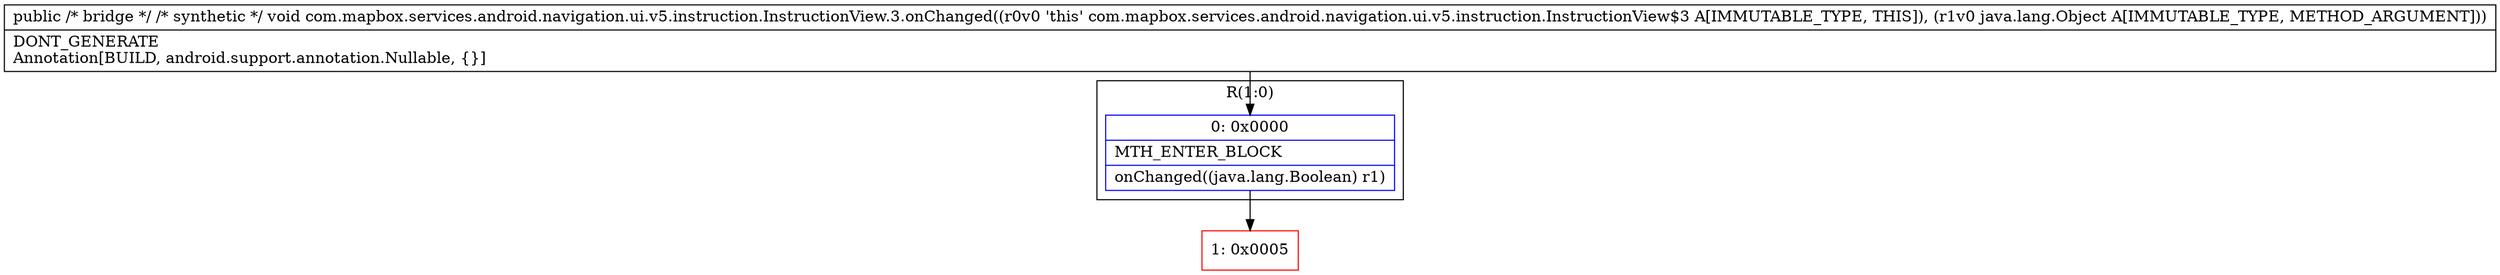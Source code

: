 digraph "CFG forcom.mapbox.services.android.navigation.ui.v5.instruction.InstructionView.3.onChanged(Ljava\/lang\/Object;)V" {
subgraph cluster_Region_586137513 {
label = "R(1:0)";
node [shape=record,color=blue];
Node_0 [shape=record,label="{0\:\ 0x0000|MTH_ENTER_BLOCK\l|onChanged((java.lang.Boolean) r1)\l}"];
}
Node_1 [shape=record,color=red,label="{1\:\ 0x0005}"];
MethodNode[shape=record,label="{public \/* bridge *\/ \/* synthetic *\/ void com.mapbox.services.android.navigation.ui.v5.instruction.InstructionView.3.onChanged((r0v0 'this' com.mapbox.services.android.navigation.ui.v5.instruction.InstructionView$3 A[IMMUTABLE_TYPE, THIS]), (r1v0 java.lang.Object A[IMMUTABLE_TYPE, METHOD_ARGUMENT]))  | DONT_GENERATE\lAnnotation[BUILD, android.support.annotation.Nullable, \{\}]\l}"];
MethodNode -> Node_0;
Node_0 -> Node_1;
}

